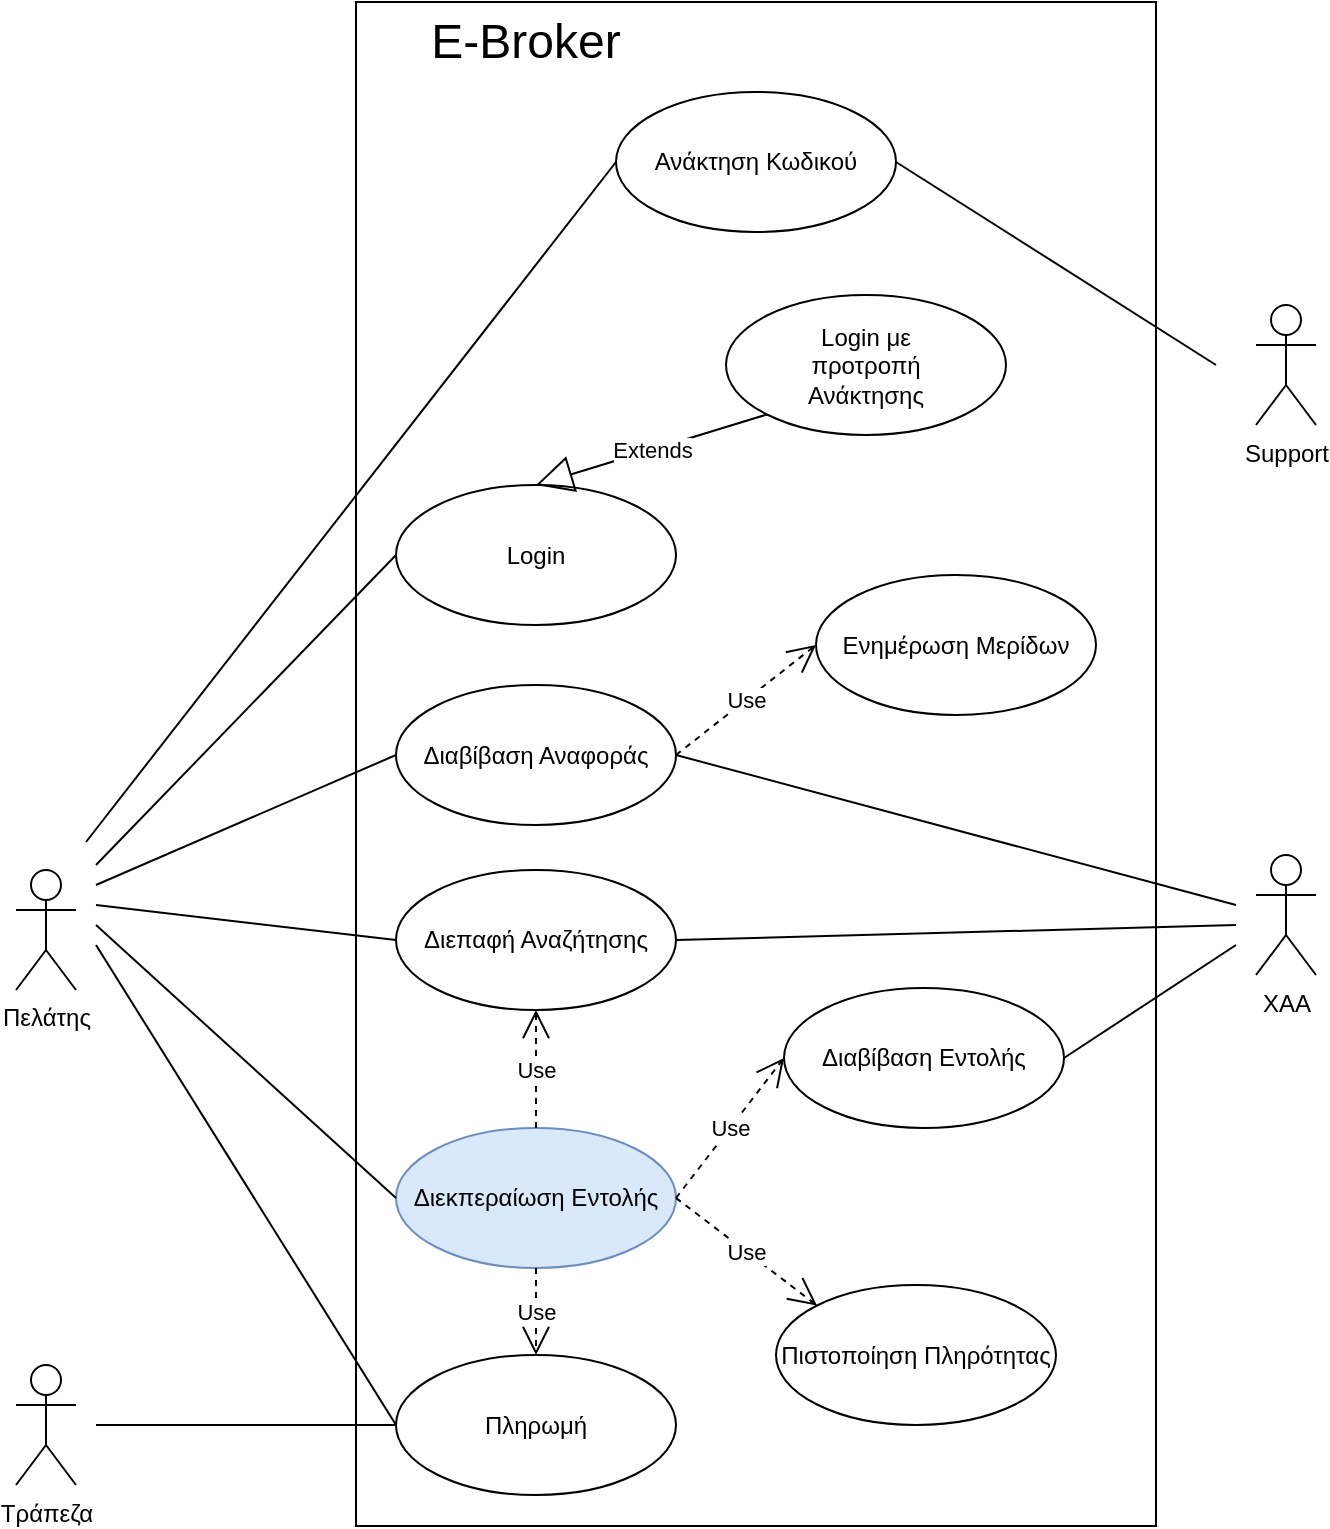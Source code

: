 <mxfile version="10.9.2" type="device"><diagram name="Page-1" id="e7e014a7-5840-1c2e-5031-d8a46d1fe8dd"><mxGraphModel dx="885" dy="836" grid="1" gridSize="10" guides="1" tooltips="1" connect="1" arrows="1" fold="1" page="1" pageScale="1" pageWidth="1169" pageHeight="826" background="#ffffff" math="0" shadow="0"><root><mxCell id="0"/><mxCell id="1" parent="0"/><mxCell id="9ER78f99Ko22DMg3lCzk-68" value="" style="html=1;" vertex="1" parent="1"><mxGeometry x="225" y="20" width="400" height="762" as="geometry"/></mxCell><mxCell id="9ER78f99Ko22DMg3lCzk-41" value="Πελάτης" style="shape=umlActor;verticalLabelPosition=bottom;labelBackgroundColor=#ffffff;verticalAlign=top;html=1;" vertex="1" parent="1"><mxGeometry x="55" y="454" width="30" height="60" as="geometry"/></mxCell><mxCell id="9ER78f99Ko22DMg3lCzk-42" value="Διεκπεραίωση Εντολής" style="ellipse;whiteSpace=wrap;html=1;fillColor=#dae8fc;strokeColor=#6c8ebf;" vertex="1" parent="1"><mxGeometry x="245" y="583" width="140" height="70" as="geometry"/></mxCell><mxCell id="9ER78f99Ko22DMg3lCzk-43" value="Login" style="ellipse;whiteSpace=wrap;html=1;" vertex="1" parent="1"><mxGeometry x="245" y="261.5" width="140" height="70" as="geometry"/></mxCell><mxCell id="9ER78f99Ko22DMg3lCzk-51" value="Διεπαφή Αναζήτησης" style="ellipse;whiteSpace=wrap;html=1;" vertex="1" parent="1"><mxGeometry x="245" y="454" width="140" height="70" as="geometry"/></mxCell><mxCell id="9ER78f99Ko22DMg3lCzk-52" value="Use" style="endArrow=open;endSize=12;dashed=1;html=1;entryX=0.5;entryY=1;entryDx=0;entryDy=0;exitX=0.5;exitY=0;exitDx=0;exitDy=0;" edge="1" parent="1" source="9ER78f99Ko22DMg3lCzk-42" target="9ER78f99Ko22DMg3lCzk-51"><mxGeometry width="160" relative="1" as="geometry"><mxPoint x="245" y="561.5" as="sourcePoint"/><mxPoint x="405" y="561.5" as="targetPoint"/></mxGeometry></mxCell><mxCell id="9ER78f99Ko22DMg3lCzk-53" value="XAA" style="shape=umlActor;verticalLabelPosition=bottom;labelBackgroundColor=#ffffff;verticalAlign=top;html=1;" vertex="1" parent="1"><mxGeometry x="675" y="446.5" width="30" height="60" as="geometry"/></mxCell><mxCell id="9ER78f99Ko22DMg3lCzk-61" value="Πληρωμή" style="ellipse;whiteSpace=wrap;html=1;" vertex="1" parent="1"><mxGeometry x="245" y="696.5" width="140" height="70" as="geometry"/></mxCell><mxCell id="9ER78f99Ko22DMg3lCzk-62" value="Use" style="endArrow=open;endSize=12;dashed=1;html=1;entryX=0.5;entryY=0;entryDx=0;entryDy=0;exitX=0.5;exitY=1;exitDx=0;exitDy=0;" edge="1" parent="1" source="9ER78f99Ko22DMg3lCzk-42" target="9ER78f99Ko22DMg3lCzk-61"><mxGeometry width="160" relative="1" as="geometry"><mxPoint x="285" y="731.5" as="sourcePoint"/><mxPoint x="445" y="731.5" as="targetPoint"/></mxGeometry></mxCell><mxCell id="9ER78f99Ko22DMg3lCzk-63" value="Τράπεζα" style="shape=umlActor;verticalLabelPosition=bottom;labelBackgroundColor=#ffffff;verticalAlign=top;html=1;" vertex="1" parent="1"><mxGeometry x="55" y="701.5" width="30" height="60" as="geometry"/></mxCell><mxCell id="9ER78f99Ko22DMg3lCzk-69" value="&lt;font style=&quot;font-size: 24px&quot;&gt;E-Broker&lt;/font&gt;" style="text;html=1;strokeColor=none;fillColor=none;align=center;verticalAlign=middle;whiteSpace=wrap;rounded=0;" vertex="1" parent="1"><mxGeometry x="240" y="30" width="140" height="20" as="geometry"/></mxCell><mxCell id="9ER78f99Ko22DMg3lCzk-72" value="" style="endArrow=none;html=1;entryX=0;entryY=0.5;entryDx=0;entryDy=0;" edge="1" parent="1" target="9ER78f99Ko22DMg3lCzk-43"><mxGeometry width="50" height="50" relative="1" as="geometry"><mxPoint x="95" y="451.5" as="sourcePoint"/><mxPoint x="135" y="431.5" as="targetPoint"/></mxGeometry></mxCell><mxCell id="9ER78f99Ko22DMg3lCzk-73" value="" style="endArrow=none;html=1;entryX=0;entryY=0.5;entryDx=0;entryDy=0;" edge="1" parent="1" target="9ER78f99Ko22DMg3lCzk-51"><mxGeometry width="50" height="50" relative="1" as="geometry"><mxPoint x="95" y="471.5" as="sourcePoint"/><mxPoint x="95" y="951.5" as="targetPoint"/></mxGeometry></mxCell><mxCell id="9ER78f99Ko22DMg3lCzk-74" value="" style="endArrow=none;html=1;entryX=0;entryY=0.5;entryDx=0;entryDy=0;" edge="1" parent="1" target="9ER78f99Ko22DMg3lCzk-61"><mxGeometry width="50" height="50" relative="1" as="geometry"><mxPoint x="95" y="491.5" as="sourcePoint"/><mxPoint x="95" y="951.5" as="targetPoint"/></mxGeometry></mxCell><mxCell id="9ER78f99Ko22DMg3lCzk-75" value="" style="endArrow=none;html=1;entryX=0;entryY=0.5;entryDx=0;entryDy=0;" edge="1" parent="1" target="9ER78f99Ko22DMg3lCzk-61"><mxGeometry width="50" height="50" relative="1" as="geometry"><mxPoint x="95" y="731.5" as="sourcePoint"/><mxPoint x="95" y="951.5" as="targetPoint"/></mxGeometry></mxCell><mxCell id="9ER78f99Ko22DMg3lCzk-76" value="" style="endArrow=none;html=1;entryX=0;entryY=0.5;entryDx=0;entryDy=0;" edge="1" parent="1" target="9ER78f99Ko22DMg3lCzk-42"><mxGeometry width="50" height="50" relative="1" as="geometry"><mxPoint x="95" y="481.5" as="sourcePoint"/><mxPoint x="95" y="801.5" as="targetPoint"/></mxGeometry></mxCell><mxCell id="9ER78f99Ko22DMg3lCzk-78" value="" style="endArrow=none;html=1;exitX=1;exitY=0.5;exitDx=0;exitDy=0;" edge="1" parent="1" source="9ER78f99Ko22DMg3lCzk-51"><mxGeometry width="50" height="50" relative="1" as="geometry"><mxPoint x="45" y="851.5" as="sourcePoint"/><mxPoint x="665" y="481.5" as="targetPoint"/></mxGeometry></mxCell><mxCell id="9ER78f99Ko22DMg3lCzk-79" value="Διαβίβαση Εντολής" style="ellipse;whiteSpace=wrap;html=1;" vertex="1" parent="1"><mxGeometry x="439" y="513" width="140" height="70" as="geometry"/></mxCell><mxCell id="9ER78f99Ko22DMg3lCzk-80" value="Διαβίβαση Αναφοράς" style="ellipse;whiteSpace=wrap;html=1;" vertex="1" parent="1"><mxGeometry x="245" y="361.5" width="140" height="70" as="geometry"/></mxCell><mxCell id="9ER78f99Ko22DMg3lCzk-81" value="" style="endArrow=none;html=1;entryX=0;entryY=0.5;entryDx=0;entryDy=0;" edge="1" parent="1" target="9ER78f99Ko22DMg3lCzk-80"><mxGeometry width="50" height="50" relative="1" as="geometry"><mxPoint x="95" y="461.5" as="sourcePoint"/><mxPoint x="95" y="801.5" as="targetPoint"/></mxGeometry></mxCell><mxCell id="9ER78f99Ko22DMg3lCzk-82" value="" style="endArrow=none;html=1;entryX=1;entryY=0.5;entryDx=0;entryDy=0;" edge="1" parent="1" target="9ER78f99Ko22DMg3lCzk-80"><mxGeometry width="50" height="50" relative="1" as="geometry"><mxPoint x="665" y="471.5" as="sourcePoint"/><mxPoint x="105" y="801.5" as="targetPoint"/></mxGeometry></mxCell><mxCell id="9ER78f99Ko22DMg3lCzk-84" value="" style="endArrow=none;html=1;exitX=1;exitY=0.5;exitDx=0;exitDy=0;" edge="1" parent="1" source="9ER78f99Ko22DMg3lCzk-79"><mxGeometry width="50" height="50" relative="1" as="geometry"><mxPoint x="575" y="551.5" as="sourcePoint"/><mxPoint x="665" y="491.5" as="targetPoint"/></mxGeometry></mxCell><mxCell id="9ER78f99Ko22DMg3lCzk-85" value="Use" style="endArrow=open;endSize=12;dashed=1;html=1;entryX=0;entryY=0.5;entryDx=0;entryDy=0;exitX=1;exitY=0.5;exitDx=0;exitDy=0;" edge="1" parent="1" source="9ER78f99Ko22DMg3lCzk-42" target="9ER78f99Ko22DMg3lCzk-79"><mxGeometry width="160" relative="1" as="geometry"><mxPoint x="105" y="801.5" as="sourcePoint"/><mxPoint x="265" y="801.5" as="targetPoint"/></mxGeometry></mxCell><mxCell id="9ER78f99Ko22DMg3lCzk-86" value="Ενημέρωση Μερίδων" style="ellipse;whiteSpace=wrap;html=1;" vertex="1" parent="1"><mxGeometry x="455" y="306.5" width="140" height="70" as="geometry"/></mxCell><mxCell id="9ER78f99Ko22DMg3lCzk-87" value="Use" style="endArrow=open;endSize=12;dashed=1;html=1;entryX=0;entryY=0.5;entryDx=0;entryDy=0;exitX=1;exitY=0.5;exitDx=0;exitDy=0;" edge="1" parent="1" source="9ER78f99Ko22DMg3lCzk-80" target="9ER78f99Ko22DMg3lCzk-86"><mxGeometry width="160" relative="1" as="geometry"><mxPoint x="45" y="801.5" as="sourcePoint"/><mxPoint x="205" y="801.5" as="targetPoint"/></mxGeometry></mxCell><mxCell id="9ER78f99Ko22DMg3lCzk-88" value="Πιστοποίηση Πληρότητας" style="ellipse;whiteSpace=wrap;html=1;" vertex="1" parent="1"><mxGeometry x="435" y="661.5" width="140" height="70" as="geometry"/></mxCell><mxCell id="9ER78f99Ko22DMg3lCzk-89" value="Use" style="endArrow=open;endSize=12;dashed=1;html=1;entryX=0;entryY=0;entryDx=0;entryDy=0;exitX=1;exitY=0.5;exitDx=0;exitDy=0;" edge="1" parent="1" source="9ER78f99Ko22DMg3lCzk-42" target="9ER78f99Ko22DMg3lCzk-88"><mxGeometry width="160" relative="1" as="geometry"><mxPoint x="45" y="801.5" as="sourcePoint"/><mxPoint x="205" y="801.5" as="targetPoint"/></mxGeometry></mxCell><mxCell id="9ER78f99Ko22DMg3lCzk-90" value="Ανάκτηση Κωδικού" style="ellipse;whiteSpace=wrap;html=1;" vertex="1" parent="1"><mxGeometry x="355" y="65" width="140" height="70" as="geometry"/></mxCell><mxCell id="9ER78f99Ko22DMg3lCzk-93" value="Support" style="shape=umlActor;verticalLabelPosition=bottom;labelBackgroundColor=#ffffff;verticalAlign=top;html=1;" vertex="1" parent="1"><mxGeometry x="675" y="171.5" width="30" height="60" as="geometry"/></mxCell><mxCell id="9ER78f99Ko22DMg3lCzk-98" value="" style="endArrow=none;html=1;entryX=1;entryY=0.5;entryDx=0;entryDy=0;" edge="1" parent="1" target="9ER78f99Ko22DMg3lCzk-90"><mxGeometry width="50" height="50" relative="1" as="geometry"><mxPoint x="655" y="201.5" as="sourcePoint"/><mxPoint x="555" y="201.5" as="targetPoint"/></mxGeometry></mxCell><mxCell id="9ER78f99Ko22DMg3lCzk-99" value="" style="ellipse;whiteSpace=wrap;html=1;" vertex="1" parent="1"><mxGeometry x="410" y="166.5" width="140" height="70" as="geometry"/></mxCell><mxCell id="9ER78f99Ko22DMg3lCzk-100" value="Login με προτροπή Ανάκτησης" style="text;html=1;strokeColor=none;fillColor=none;align=center;verticalAlign=middle;whiteSpace=wrap;rounded=0;" vertex="1" parent="1"><mxGeometry x="460" y="191.5" width="40" height="20" as="geometry"/></mxCell><mxCell id="9ER78f99Ko22DMg3lCzk-101" value="Extends" style="endArrow=block;endSize=16;endFill=0;html=1;entryX=0.5;entryY=0;entryDx=0;entryDy=0;exitX=0;exitY=1;exitDx=0;exitDy=0;" edge="1" parent="1" source="9ER78f99Ko22DMg3lCzk-99" target="9ER78f99Ko22DMg3lCzk-43"><mxGeometry width="160" relative="1" as="geometry"><mxPoint x="55" y="801.5" as="sourcePoint"/><mxPoint x="215" y="801.5" as="targetPoint"/></mxGeometry></mxCell><mxCell id="9ER78f99Ko22DMg3lCzk-102" value="" style="endArrow=none;html=1;entryX=0;entryY=0.5;entryDx=0;entryDy=0;" edge="1" parent="1" target="9ER78f99Ko22DMg3lCzk-90"><mxGeometry width="50" height="50" relative="1" as="geometry"><mxPoint x="90" y="440" as="sourcePoint"/><mxPoint x="100" y="800" as="targetPoint"/></mxGeometry></mxCell></root></mxGraphModel></diagram></mxfile>